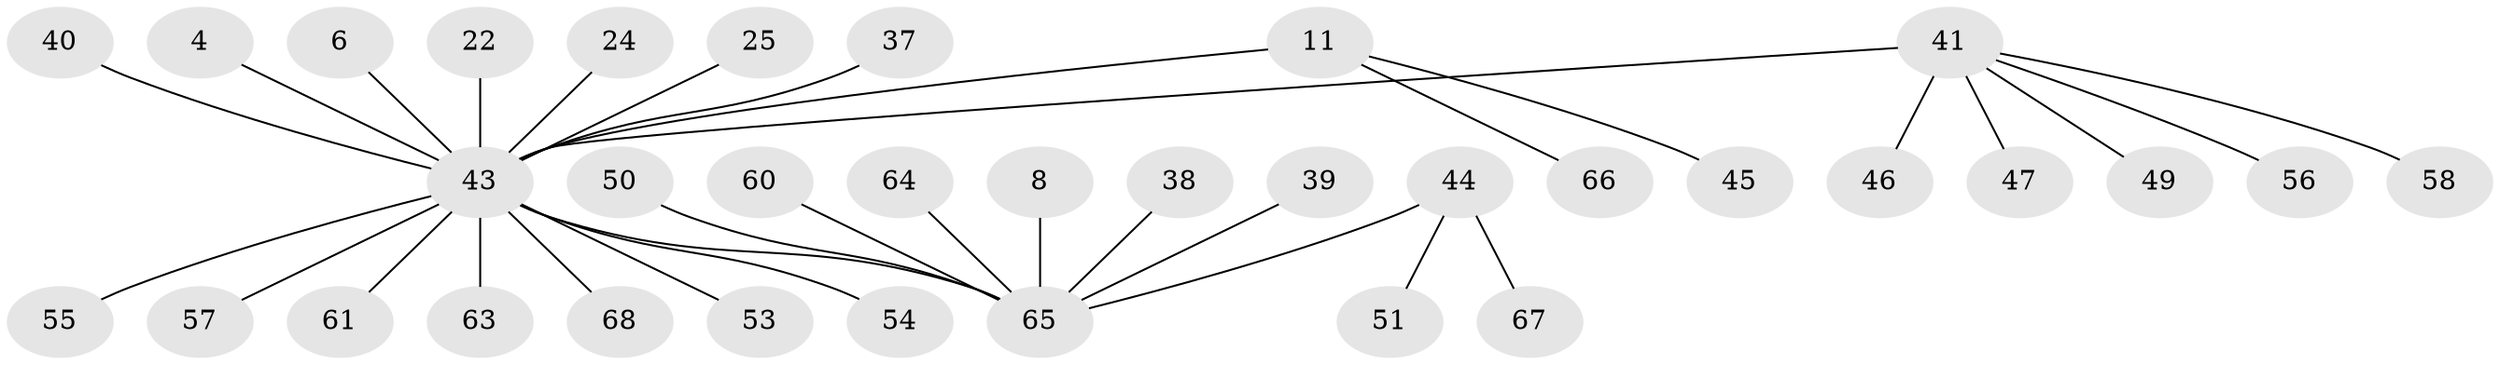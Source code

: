 // original degree distribution, {13: 0.014705882352941176, 8: 0.014705882352941176, 10: 0.014705882352941176, 1: 0.5441176470588235, 12: 0.014705882352941176, 3: 0.04411764705882353, 2: 0.27941176470588236, 4: 0.058823529411764705, 5: 0.014705882352941176}
// Generated by graph-tools (version 1.1) at 2025/47/03/09/25 04:47:40]
// undirected, 34 vertices, 33 edges
graph export_dot {
graph [start="1"]
  node [color=gray90,style=filled];
  4;
  6;
  8;
  11;
  22;
  24;
  25;
  37;
  38 [super="+30"];
  39 [super="+33"];
  40;
  41 [super="+9+3+17+31"];
  43 [super="+1+5"];
  44 [super="+14"];
  45;
  46;
  47 [super="+26"];
  49;
  50;
  51;
  53 [super="+15"];
  54;
  55 [super="+48"];
  56;
  57;
  58 [super="+35"];
  60 [super="+42"];
  61;
  63 [super="+59"];
  64;
  65 [super="+19+32"];
  66;
  67 [super="+21"];
  68 [super="+18+23+29+27+36+52+62"];
  4 -- 43;
  6 -- 43;
  8 -- 65;
  11 -- 45;
  11 -- 66;
  11 -- 43 [weight=2];
  22 -- 43;
  24 -- 43;
  25 -- 43;
  37 -- 43;
  38 -- 65;
  39 -- 65;
  40 -- 43;
  41 -- 43 [weight=3];
  41 -- 46;
  41 -- 49;
  41 -- 56;
  41 -- 47;
  41 -- 58;
  43 -- 55 [weight=2];
  43 -- 54;
  43 -- 61;
  43 -- 57;
  43 -- 65 [weight=3];
  43 -- 68;
  43 -- 53;
  43 -- 63;
  44 -- 65 [weight=2];
  44 -- 51;
  44 -- 67;
  50 -- 65;
  60 -- 65;
  64 -- 65;
}
